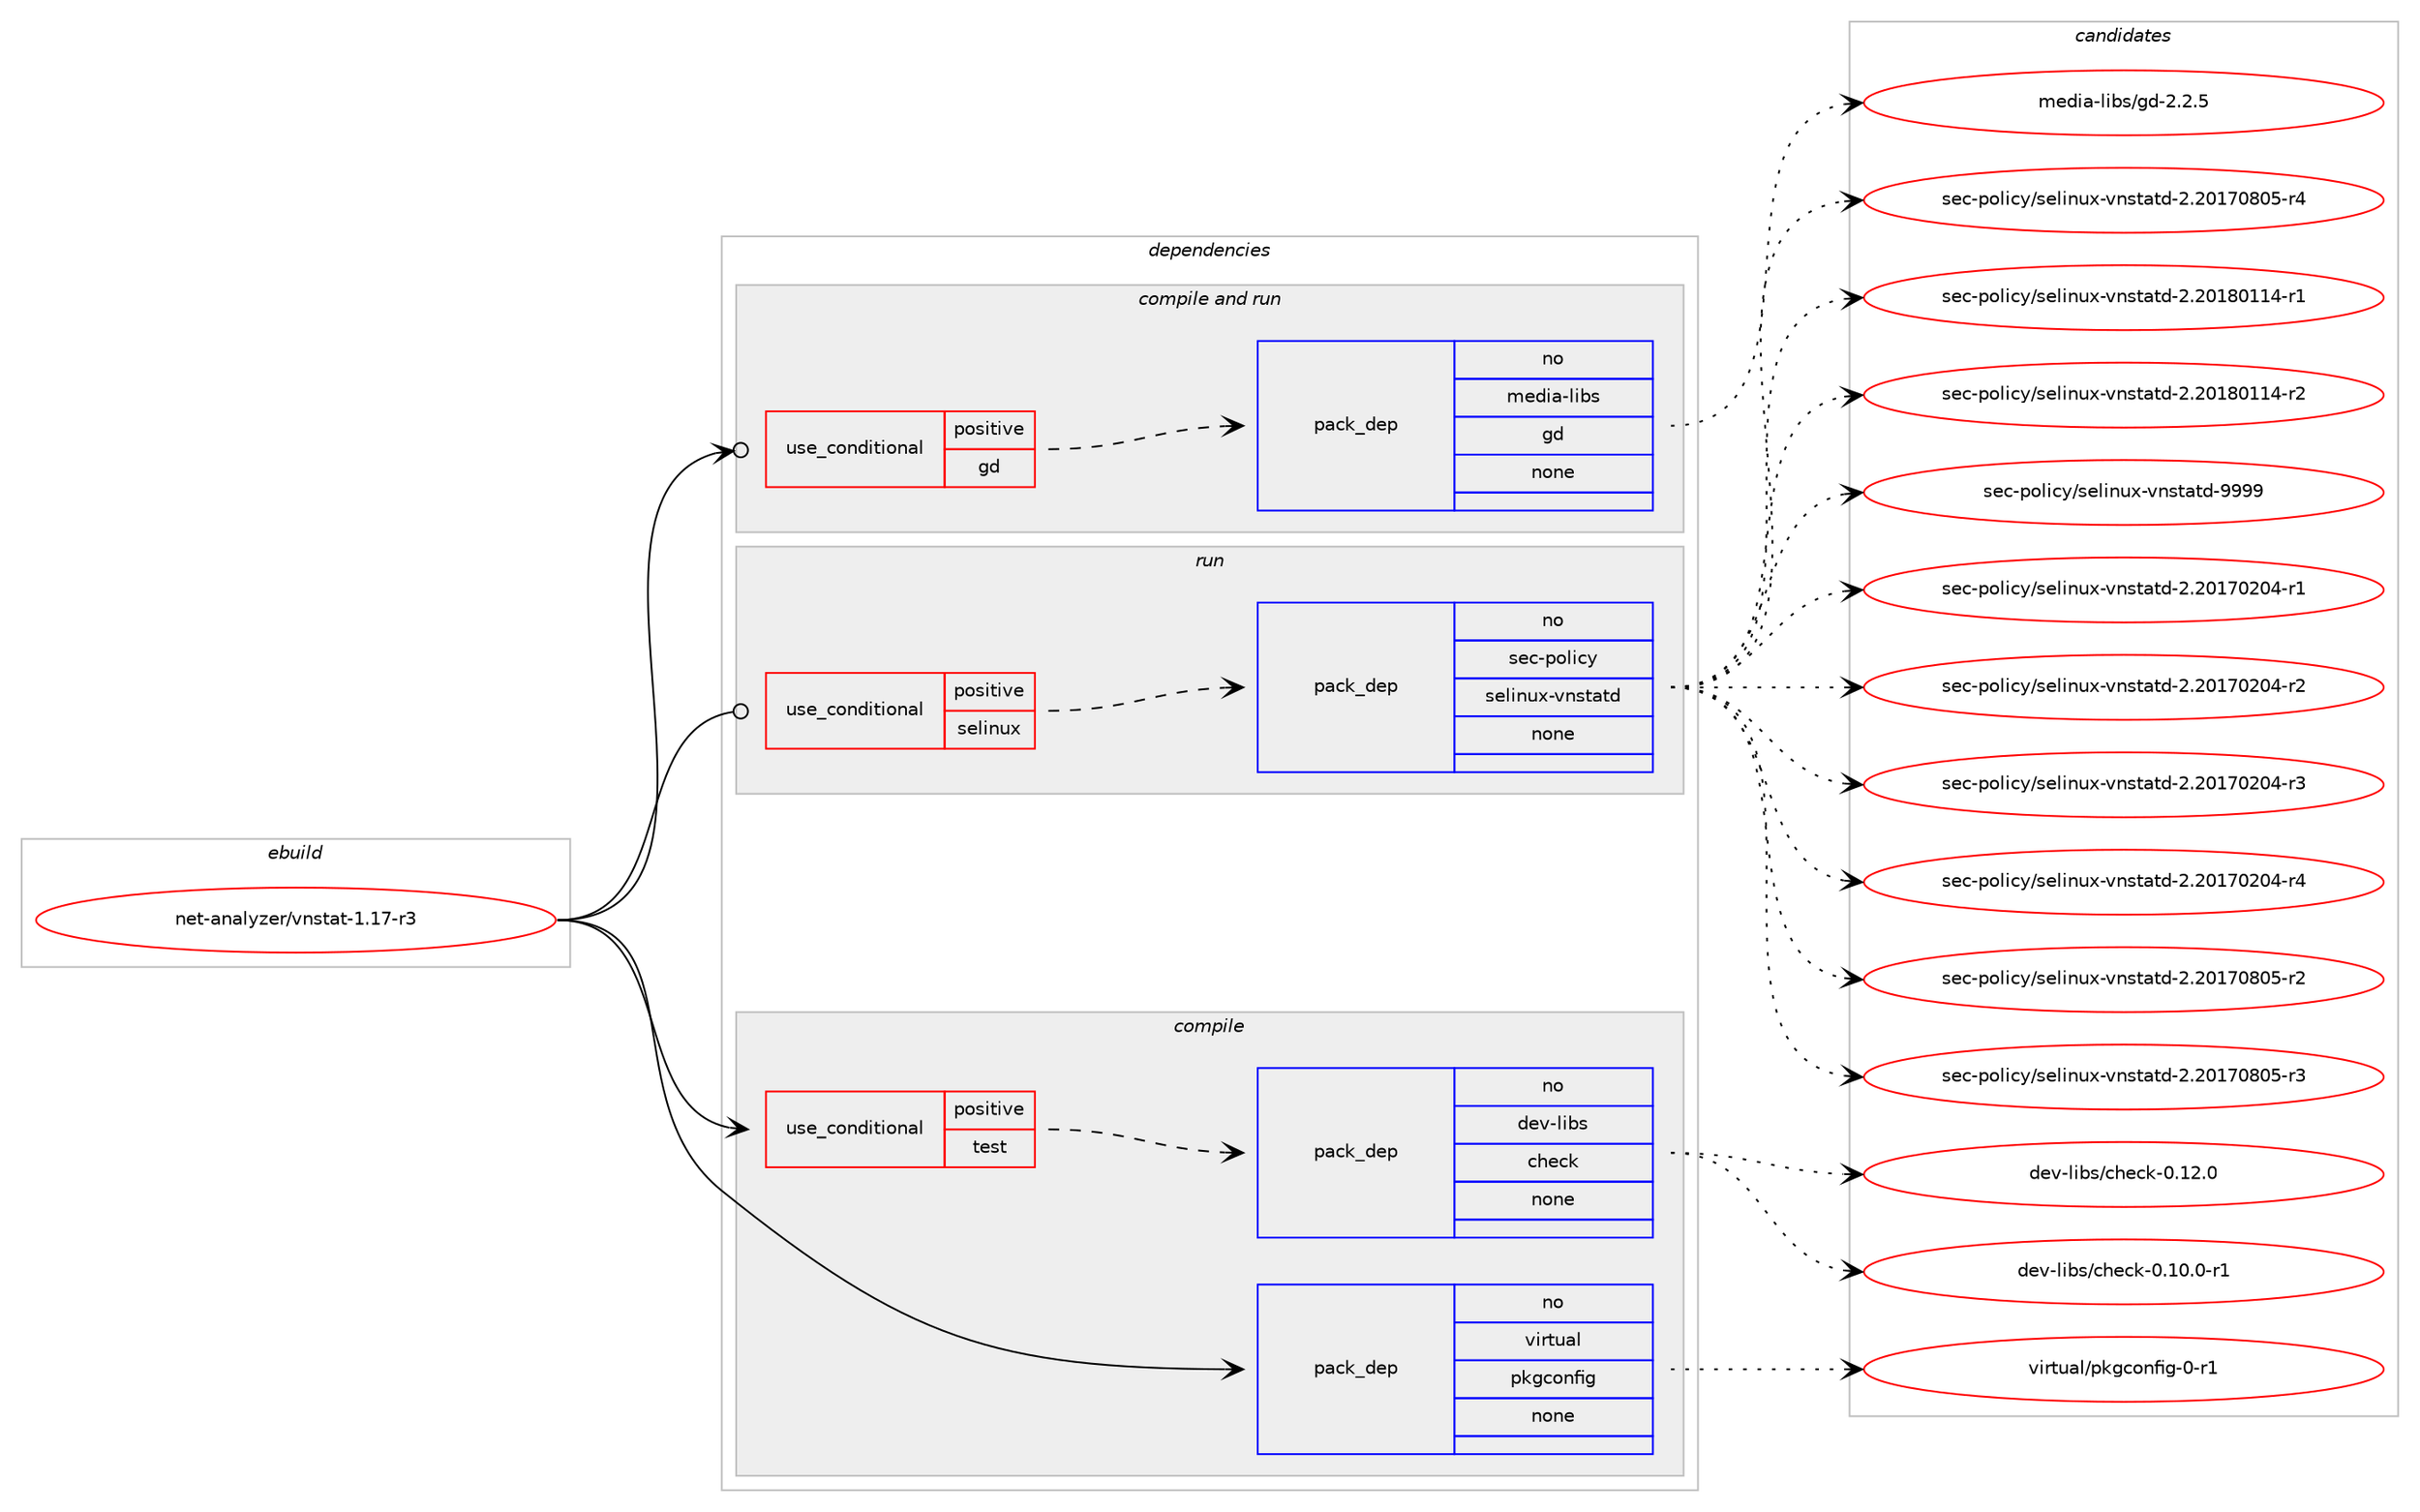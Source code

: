 digraph prolog {

# *************
# Graph options
# *************

newrank=true;
concentrate=true;
compound=true;
graph [rankdir=LR,fontname=Helvetica,fontsize=10,ranksep=1.5];#, ranksep=2.5, nodesep=0.2];
edge  [arrowhead=vee];
node  [fontname=Helvetica,fontsize=10];

# **********
# The ebuild
# **********

subgraph cluster_leftcol {
color=gray;
rank=same;
label=<<i>ebuild</i>>;
id [label="net-analyzer/vnstat-1.17-r3", color=red, width=4, href="../net-analyzer/vnstat-1.17-r3.svg"];
}

# ****************
# The dependencies
# ****************

subgraph cluster_midcol {
color=gray;
label=<<i>dependencies</i>>;
subgraph cluster_compile {
fillcolor="#eeeeee";
style=filled;
label=<<i>compile</i>>;
subgraph cond31 {
dependency97 [label=<<TABLE BORDER="0" CELLBORDER="1" CELLSPACING="0" CELLPADDING="4"><TR><TD ROWSPAN="3" CELLPADDING="10">use_conditional</TD></TR><TR><TD>positive</TD></TR><TR><TD>test</TD></TR></TABLE>>, shape=none, color=red];
subgraph pack66 {
dependency98 [label=<<TABLE BORDER="0" CELLBORDER="1" CELLSPACING="0" CELLPADDING="4" WIDTH="220"><TR><TD ROWSPAN="6" CELLPADDING="30">pack_dep</TD></TR><TR><TD WIDTH="110">no</TD></TR><TR><TD>dev-libs</TD></TR><TR><TD>check</TD></TR><TR><TD>none</TD></TR><TR><TD></TD></TR></TABLE>>, shape=none, color=blue];
}
dependency97:e -> dependency98:w [weight=20,style="dashed",arrowhead="vee"];
}
id:e -> dependency97:w [weight=20,style="solid",arrowhead="vee"];
subgraph pack67 {
dependency99 [label=<<TABLE BORDER="0" CELLBORDER="1" CELLSPACING="0" CELLPADDING="4" WIDTH="220"><TR><TD ROWSPAN="6" CELLPADDING="30">pack_dep</TD></TR><TR><TD WIDTH="110">no</TD></TR><TR><TD>virtual</TD></TR><TR><TD>pkgconfig</TD></TR><TR><TD>none</TD></TR><TR><TD></TD></TR></TABLE>>, shape=none, color=blue];
}
id:e -> dependency99:w [weight=20,style="solid",arrowhead="vee"];
}
subgraph cluster_compileandrun {
fillcolor="#eeeeee";
style=filled;
label=<<i>compile and run</i>>;
subgraph cond32 {
dependency100 [label=<<TABLE BORDER="0" CELLBORDER="1" CELLSPACING="0" CELLPADDING="4"><TR><TD ROWSPAN="3" CELLPADDING="10">use_conditional</TD></TR><TR><TD>positive</TD></TR><TR><TD>gd</TD></TR></TABLE>>, shape=none, color=red];
subgraph pack68 {
dependency101 [label=<<TABLE BORDER="0" CELLBORDER="1" CELLSPACING="0" CELLPADDING="4" WIDTH="220"><TR><TD ROWSPAN="6" CELLPADDING="30">pack_dep</TD></TR><TR><TD WIDTH="110">no</TD></TR><TR><TD>media-libs</TD></TR><TR><TD>gd</TD></TR><TR><TD>none</TD></TR><TR><TD></TD></TR></TABLE>>, shape=none, color=blue];
}
dependency100:e -> dependency101:w [weight=20,style="dashed",arrowhead="vee"];
}
id:e -> dependency100:w [weight=20,style="solid",arrowhead="odotvee"];
}
subgraph cluster_run {
fillcolor="#eeeeee";
style=filled;
label=<<i>run</i>>;
subgraph cond33 {
dependency102 [label=<<TABLE BORDER="0" CELLBORDER="1" CELLSPACING="0" CELLPADDING="4"><TR><TD ROWSPAN="3" CELLPADDING="10">use_conditional</TD></TR><TR><TD>positive</TD></TR><TR><TD>selinux</TD></TR></TABLE>>, shape=none, color=red];
subgraph pack69 {
dependency103 [label=<<TABLE BORDER="0" CELLBORDER="1" CELLSPACING="0" CELLPADDING="4" WIDTH="220"><TR><TD ROWSPAN="6" CELLPADDING="30">pack_dep</TD></TR><TR><TD WIDTH="110">no</TD></TR><TR><TD>sec-policy</TD></TR><TR><TD>selinux-vnstatd</TD></TR><TR><TD>none</TD></TR><TR><TD></TD></TR></TABLE>>, shape=none, color=blue];
}
dependency102:e -> dependency103:w [weight=20,style="dashed",arrowhead="vee"];
}
id:e -> dependency102:w [weight=20,style="solid",arrowhead="odot"];
}
}

# **************
# The candidates
# **************

subgraph cluster_choices {
rank=same;
color=gray;
label=<<i>candidates</i>>;

subgraph choice66 {
color=black;
nodesep=1;
choice1001011184510810598115479910410199107454846494846484511449 [label="dev-libs/check-0.10.0-r1", color=red, width=4,href="../dev-libs/check-0.10.0-r1.svg"];
choice100101118451081059811547991041019910745484649504648 [label="dev-libs/check-0.12.0", color=red, width=4,href="../dev-libs/check-0.12.0.svg"];
dependency98:e -> choice1001011184510810598115479910410199107454846494846484511449:w [style=dotted,weight="100"];
dependency98:e -> choice100101118451081059811547991041019910745484649504648:w [style=dotted,weight="100"];
}
subgraph choice67 {
color=black;
nodesep=1;
choice11810511411611797108471121071039911111010210510345484511449 [label="virtual/pkgconfig-0-r1", color=red, width=4,href="../virtual/pkgconfig-0-r1.svg"];
dependency99:e -> choice11810511411611797108471121071039911111010210510345484511449:w [style=dotted,weight="100"];
}
subgraph choice68 {
color=black;
nodesep=1;
choice10910110010597451081059811547103100455046504653 [label="media-libs/gd-2.2.5", color=red, width=4,href="../media-libs/gd-2.2.5.svg"];
dependency101:e -> choice10910110010597451081059811547103100455046504653:w [style=dotted,weight="100"];
}
subgraph choice69 {
color=black;
nodesep=1;
choice11510199451121111081059912147115101108105110117120451181101151169711610045504650484955485048524511449 [label="sec-policy/selinux-vnstatd-2.20170204-r1", color=red, width=4,href="../sec-policy/selinux-vnstatd-2.20170204-r1.svg"];
choice11510199451121111081059912147115101108105110117120451181101151169711610045504650484955485048524511450 [label="sec-policy/selinux-vnstatd-2.20170204-r2", color=red, width=4,href="../sec-policy/selinux-vnstatd-2.20170204-r2.svg"];
choice11510199451121111081059912147115101108105110117120451181101151169711610045504650484955485048524511451 [label="sec-policy/selinux-vnstatd-2.20170204-r3", color=red, width=4,href="../sec-policy/selinux-vnstatd-2.20170204-r3.svg"];
choice11510199451121111081059912147115101108105110117120451181101151169711610045504650484955485048524511452 [label="sec-policy/selinux-vnstatd-2.20170204-r4", color=red, width=4,href="../sec-policy/selinux-vnstatd-2.20170204-r4.svg"];
choice11510199451121111081059912147115101108105110117120451181101151169711610045504650484955485648534511450 [label="sec-policy/selinux-vnstatd-2.20170805-r2", color=red, width=4,href="../sec-policy/selinux-vnstatd-2.20170805-r2.svg"];
choice11510199451121111081059912147115101108105110117120451181101151169711610045504650484955485648534511451 [label="sec-policy/selinux-vnstatd-2.20170805-r3", color=red, width=4,href="../sec-policy/selinux-vnstatd-2.20170805-r3.svg"];
choice11510199451121111081059912147115101108105110117120451181101151169711610045504650484955485648534511452 [label="sec-policy/selinux-vnstatd-2.20170805-r4", color=red, width=4,href="../sec-policy/selinux-vnstatd-2.20170805-r4.svg"];
choice11510199451121111081059912147115101108105110117120451181101151169711610045504650484956484949524511449 [label="sec-policy/selinux-vnstatd-2.20180114-r1", color=red, width=4,href="../sec-policy/selinux-vnstatd-2.20180114-r1.svg"];
choice11510199451121111081059912147115101108105110117120451181101151169711610045504650484956484949524511450 [label="sec-policy/selinux-vnstatd-2.20180114-r2", color=red, width=4,href="../sec-policy/selinux-vnstatd-2.20180114-r2.svg"];
choice1151019945112111108105991214711510110810511011712045118110115116971161004557575757 [label="sec-policy/selinux-vnstatd-9999", color=red, width=4,href="../sec-policy/selinux-vnstatd-9999.svg"];
dependency103:e -> choice11510199451121111081059912147115101108105110117120451181101151169711610045504650484955485048524511449:w [style=dotted,weight="100"];
dependency103:e -> choice11510199451121111081059912147115101108105110117120451181101151169711610045504650484955485048524511450:w [style=dotted,weight="100"];
dependency103:e -> choice11510199451121111081059912147115101108105110117120451181101151169711610045504650484955485048524511451:w [style=dotted,weight="100"];
dependency103:e -> choice11510199451121111081059912147115101108105110117120451181101151169711610045504650484955485048524511452:w [style=dotted,weight="100"];
dependency103:e -> choice11510199451121111081059912147115101108105110117120451181101151169711610045504650484955485648534511450:w [style=dotted,weight="100"];
dependency103:e -> choice11510199451121111081059912147115101108105110117120451181101151169711610045504650484955485648534511451:w [style=dotted,weight="100"];
dependency103:e -> choice11510199451121111081059912147115101108105110117120451181101151169711610045504650484955485648534511452:w [style=dotted,weight="100"];
dependency103:e -> choice11510199451121111081059912147115101108105110117120451181101151169711610045504650484956484949524511449:w [style=dotted,weight="100"];
dependency103:e -> choice11510199451121111081059912147115101108105110117120451181101151169711610045504650484956484949524511450:w [style=dotted,weight="100"];
dependency103:e -> choice1151019945112111108105991214711510110810511011712045118110115116971161004557575757:w [style=dotted,weight="100"];
}
}

}
